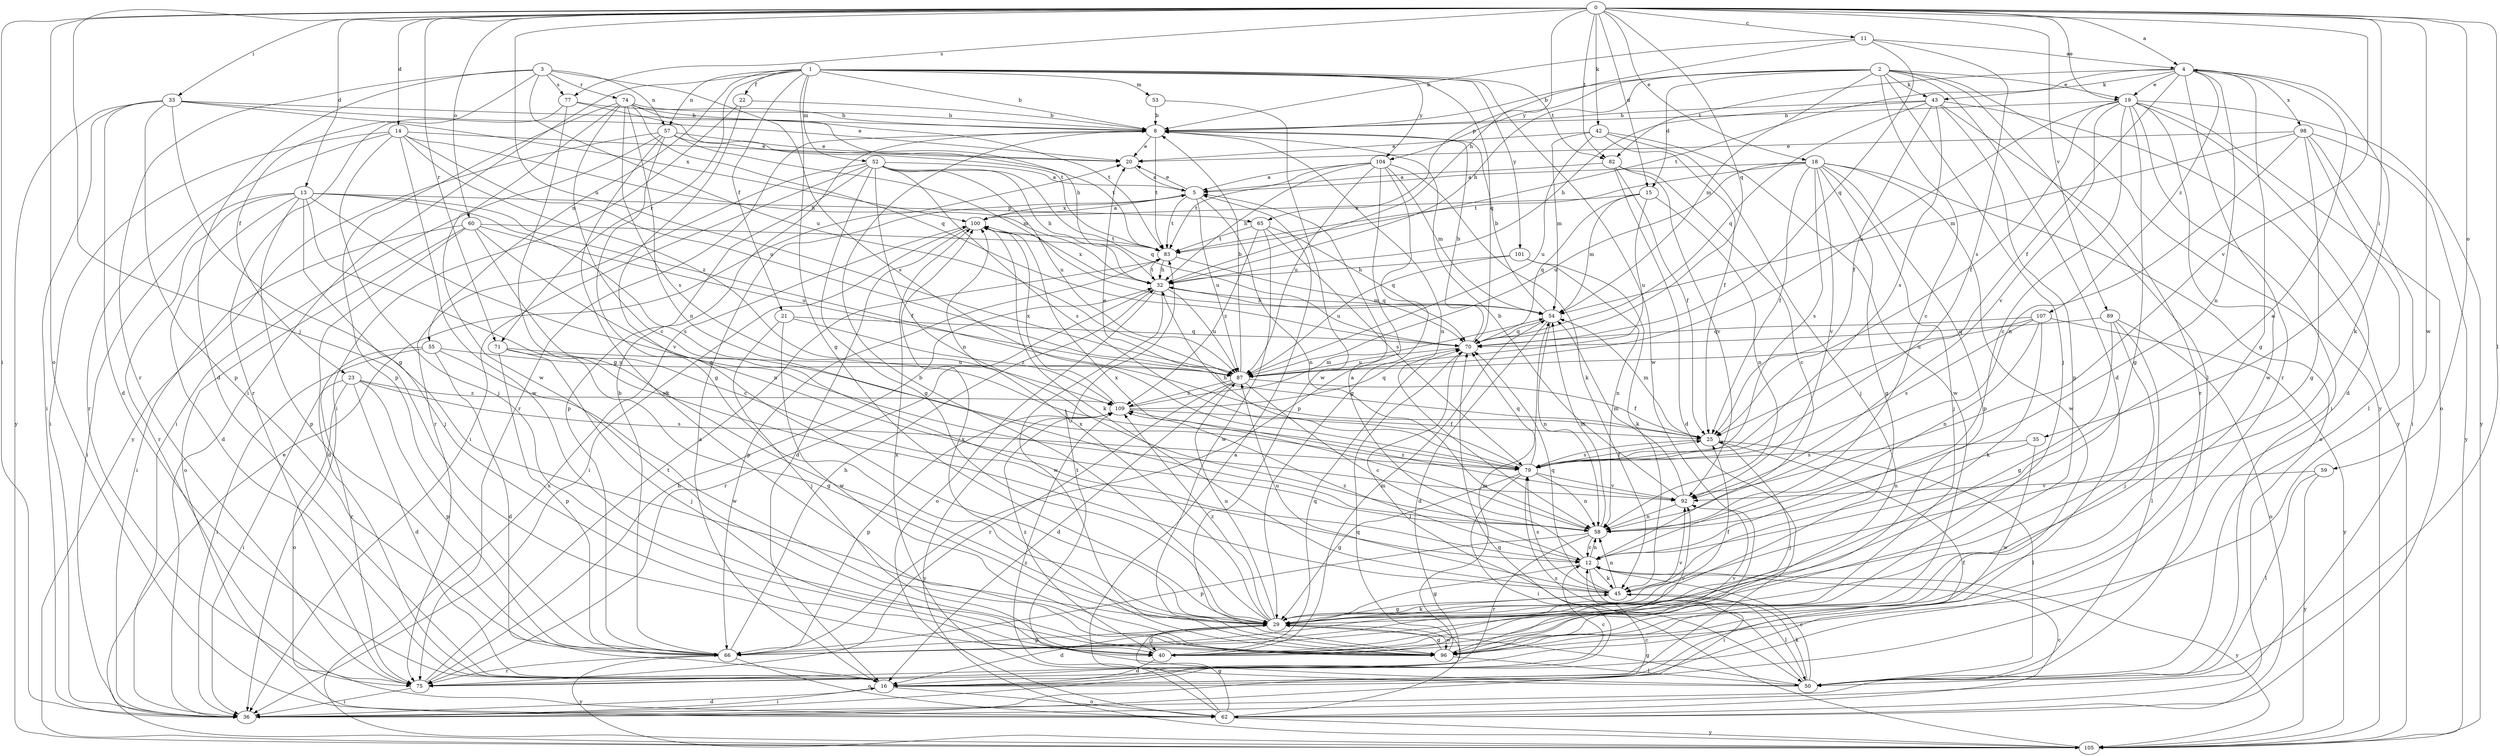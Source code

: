 strict digraph  {
0;
1;
2;
3;
4;
5;
8;
11;
12;
13;
14;
15;
16;
18;
19;
20;
21;
22;
23;
25;
29;
32;
33;
35;
36;
40;
42;
43;
45;
50;
52;
53;
54;
55;
57;
58;
59;
60;
62;
65;
66;
70;
71;
74;
75;
77;
79;
82;
83;
87;
89;
92;
96;
98;
100;
101;
104;
105;
107;
109;
0 -> 4  [label=a];
0 -> 11  [label=c];
0 -> 13  [label=d];
0 -> 14  [label=d];
0 -> 15  [label=d];
0 -> 18  [label=e];
0 -> 19  [label=e];
0 -> 32  [label=h];
0 -> 33  [label=i];
0 -> 35  [label=i];
0 -> 36  [label=i];
0 -> 40  [label=j];
0 -> 42  [label=k];
0 -> 50  [label=l];
0 -> 59  [label=o];
0 -> 60  [label=o];
0 -> 62  [label=o];
0 -> 70  [label=q];
0 -> 71  [label=r];
0 -> 77  [label=s];
0 -> 82  [label=t];
0 -> 87  [label=u];
0 -> 89  [label=v];
0 -> 92  [label=v];
0 -> 96  [label=w];
1 -> 8  [label=b];
1 -> 21  [label=f];
1 -> 22  [label=f];
1 -> 29  [label=g];
1 -> 36  [label=i];
1 -> 52  [label=m];
1 -> 53  [label=m];
1 -> 55  [label=n];
1 -> 57  [label=n];
1 -> 70  [label=q];
1 -> 71  [label=r];
1 -> 82  [label=t];
1 -> 96  [label=w];
1 -> 101  [label=y];
1 -> 104  [label=y];
2 -> 8  [label=b];
2 -> 12  [label=c];
2 -> 15  [label=d];
2 -> 16  [label=d];
2 -> 19  [label=e];
2 -> 32  [label=h];
2 -> 40  [label=j];
2 -> 43  [label=k];
2 -> 50  [label=l];
2 -> 54  [label=m];
2 -> 104  [label=y];
2 -> 105  [label=y];
3 -> 16  [label=d];
3 -> 23  [label=f];
3 -> 57  [label=n];
3 -> 74  [label=r];
3 -> 75  [label=r];
3 -> 77  [label=s];
3 -> 79  [label=s];
3 -> 87  [label=u];
4 -> 19  [label=e];
4 -> 25  [label=f];
4 -> 29  [label=g];
4 -> 43  [label=k];
4 -> 45  [label=k];
4 -> 58  [label=n];
4 -> 75  [label=r];
4 -> 82  [label=t];
4 -> 83  [label=t];
4 -> 98  [label=x];
4 -> 107  [label=z];
5 -> 20  [label=e];
5 -> 58  [label=n];
5 -> 83  [label=t];
5 -> 87  [label=u];
5 -> 100  [label=x];
8 -> 20  [label=e];
8 -> 58  [label=n];
8 -> 75  [label=r];
8 -> 83  [label=t];
11 -> 4  [label=a];
11 -> 8  [label=b];
11 -> 65  [label=p];
11 -> 70  [label=q];
11 -> 79  [label=s];
12 -> 4  [label=a];
12 -> 5  [label=a];
12 -> 29  [label=g];
12 -> 36  [label=i];
12 -> 45  [label=k];
12 -> 58  [label=n];
12 -> 105  [label=y];
12 -> 109  [label=z];
13 -> 16  [label=d];
13 -> 25  [label=f];
13 -> 36  [label=i];
13 -> 40  [label=j];
13 -> 45  [label=k];
13 -> 65  [label=p];
13 -> 66  [label=p];
13 -> 75  [label=r];
13 -> 79  [label=s];
13 -> 92  [label=v];
14 -> 20  [label=e];
14 -> 32  [label=h];
14 -> 36  [label=i];
14 -> 40  [label=j];
14 -> 75  [label=r];
14 -> 87  [label=u];
14 -> 96  [label=w];
14 -> 109  [label=z];
15 -> 54  [label=m];
15 -> 58  [label=n];
15 -> 70  [label=q];
15 -> 87  [label=u];
15 -> 100  [label=x];
16 -> 5  [label=a];
16 -> 12  [label=c];
16 -> 25  [label=f];
16 -> 36  [label=i];
16 -> 62  [label=o];
18 -> 5  [label=a];
18 -> 25  [label=f];
18 -> 29  [label=g];
18 -> 40  [label=j];
18 -> 62  [label=o];
18 -> 66  [label=p];
18 -> 79  [label=s];
18 -> 83  [label=t];
18 -> 87  [label=u];
18 -> 92  [label=v];
18 -> 96  [label=w];
19 -> 8  [label=b];
19 -> 12  [label=c];
19 -> 16  [label=d];
19 -> 25  [label=f];
19 -> 29  [label=g];
19 -> 36  [label=i];
19 -> 62  [label=o];
19 -> 87  [label=u];
19 -> 92  [label=v];
19 -> 96  [label=w];
19 -> 105  [label=y];
20 -> 5  [label=a];
21 -> 40  [label=j];
21 -> 70  [label=q];
21 -> 96  [label=w];
21 -> 109  [label=z];
22 -> 8  [label=b];
22 -> 29  [label=g];
22 -> 36  [label=i];
23 -> 16  [label=d];
23 -> 36  [label=i];
23 -> 62  [label=o];
23 -> 66  [label=p];
23 -> 79  [label=s];
23 -> 109  [label=z];
25 -> 20  [label=e];
25 -> 40  [label=j];
25 -> 50  [label=l];
25 -> 54  [label=m];
25 -> 79  [label=s];
29 -> 8  [label=b];
29 -> 16  [label=d];
29 -> 25  [label=f];
29 -> 40  [label=j];
29 -> 45  [label=k];
29 -> 66  [label=p];
29 -> 87  [label=u];
29 -> 92  [label=v];
29 -> 96  [label=w];
29 -> 100  [label=x];
29 -> 109  [label=z];
32 -> 54  [label=m];
32 -> 62  [label=o];
32 -> 75  [label=r];
32 -> 83  [label=t];
32 -> 87  [label=u];
32 -> 96  [label=w];
32 -> 100  [label=x];
33 -> 8  [label=b];
33 -> 16  [label=d];
33 -> 20  [label=e];
33 -> 29  [label=g];
33 -> 36  [label=i];
33 -> 66  [label=p];
33 -> 100  [label=x];
33 -> 105  [label=y];
35 -> 58  [label=n];
35 -> 79  [label=s];
35 -> 96  [label=w];
36 -> 12  [label=c];
36 -> 16  [label=d];
40 -> 16  [label=d];
40 -> 54  [label=m];
40 -> 70  [label=q];
40 -> 109  [label=z];
42 -> 20  [label=e];
42 -> 25  [label=f];
42 -> 40  [label=j];
42 -> 54  [label=m];
42 -> 87  [label=u];
42 -> 96  [label=w];
43 -> 8  [label=b];
43 -> 25  [label=f];
43 -> 32  [label=h];
43 -> 66  [label=p];
43 -> 70  [label=q];
43 -> 75  [label=r];
43 -> 79  [label=s];
43 -> 105  [label=y];
45 -> 29  [label=g];
45 -> 50  [label=l];
45 -> 58  [label=n];
45 -> 70  [label=q];
45 -> 79  [label=s];
45 -> 87  [label=u];
50 -> 12  [label=c];
50 -> 29  [label=g];
50 -> 45  [label=k];
50 -> 79  [label=s];
50 -> 83  [label=t];
50 -> 100  [label=x];
52 -> 5  [label=a];
52 -> 29  [label=g];
52 -> 32  [label=h];
52 -> 36  [label=i];
52 -> 58  [label=n];
52 -> 66  [label=p];
52 -> 70  [label=q];
52 -> 75  [label=r];
52 -> 79  [label=s];
52 -> 87  [label=u];
53 -> 8  [label=b];
53 -> 96  [label=w];
54 -> 8  [label=b];
54 -> 16  [label=d];
54 -> 32  [label=h];
54 -> 58  [label=n];
54 -> 70  [label=q];
55 -> 16  [label=d];
55 -> 36  [label=i];
55 -> 75  [label=r];
55 -> 87  [label=u];
55 -> 96  [label=w];
57 -> 20  [label=e];
57 -> 29  [label=g];
57 -> 36  [label=i];
57 -> 54  [label=m];
57 -> 83  [label=t];
57 -> 96  [label=w];
57 -> 105  [label=y];
58 -> 12  [label=c];
58 -> 54  [label=m];
58 -> 66  [label=p];
58 -> 75  [label=r];
58 -> 100  [label=x];
59 -> 50  [label=l];
59 -> 92  [label=v];
59 -> 105  [label=y];
60 -> 12  [label=c];
60 -> 16  [label=d];
60 -> 36  [label=i];
60 -> 58  [label=n];
60 -> 62  [label=o];
60 -> 83  [label=t];
60 -> 87  [label=u];
62 -> 5  [label=a];
62 -> 12  [label=c];
62 -> 29  [label=g];
62 -> 70  [label=q];
62 -> 105  [label=y];
62 -> 109  [label=z];
65 -> 70  [label=q];
65 -> 79  [label=s];
65 -> 83  [label=t];
65 -> 96  [label=w];
65 -> 109  [label=z];
66 -> 8  [label=b];
66 -> 32  [label=h];
66 -> 62  [label=o];
66 -> 75  [label=r];
66 -> 92  [label=v];
66 -> 105  [label=y];
70 -> 8  [label=b];
70 -> 50  [label=l];
70 -> 87  [label=u];
71 -> 29  [label=g];
71 -> 40  [label=j];
71 -> 66  [label=p];
71 -> 87  [label=u];
74 -> 8  [label=b];
74 -> 12  [label=c];
74 -> 32  [label=h];
74 -> 58  [label=n];
74 -> 66  [label=p];
74 -> 70  [label=q];
74 -> 79  [label=s];
74 -> 83  [label=t];
74 -> 96  [label=w];
75 -> 32  [label=h];
75 -> 36  [label=i];
75 -> 83  [label=t];
77 -> 8  [label=b];
77 -> 29  [label=g];
77 -> 75  [label=r];
77 -> 83  [label=t];
79 -> 25  [label=f];
79 -> 29  [label=g];
79 -> 32  [label=h];
79 -> 36  [label=i];
79 -> 58  [label=n];
79 -> 70  [label=q];
79 -> 92  [label=v];
82 -> 5  [label=a];
82 -> 12  [label=c];
82 -> 16  [label=d];
82 -> 25  [label=f];
82 -> 92  [label=v];
83 -> 32  [label=h];
83 -> 66  [label=p];
83 -> 70  [label=q];
87 -> 8  [label=b];
87 -> 12  [label=c];
87 -> 16  [label=d];
87 -> 25  [label=f];
87 -> 75  [label=r];
87 -> 109  [label=z];
89 -> 29  [label=g];
89 -> 40  [label=j];
89 -> 50  [label=l];
89 -> 62  [label=o];
89 -> 70  [label=q];
92 -> 8  [label=b];
92 -> 54  [label=m];
92 -> 58  [label=n];
92 -> 109  [label=z];
96 -> 29  [label=g];
96 -> 50  [label=l];
96 -> 54  [label=m];
96 -> 92  [label=v];
96 -> 100  [label=x];
98 -> 20  [label=e];
98 -> 29  [label=g];
98 -> 36  [label=i];
98 -> 50  [label=l];
98 -> 54  [label=m];
98 -> 58  [label=n];
98 -> 105  [label=y];
100 -> 5  [label=a];
100 -> 16  [label=d];
100 -> 36  [label=i];
100 -> 45  [label=k];
100 -> 83  [label=t];
101 -> 32  [label=h];
101 -> 45  [label=k];
101 -> 58  [label=n];
101 -> 87  [label=u];
104 -> 5  [label=a];
104 -> 29  [label=g];
104 -> 32  [label=h];
104 -> 45  [label=k];
104 -> 54  [label=m];
104 -> 66  [label=p];
104 -> 83  [label=t];
104 -> 87  [label=u];
105 -> 20  [label=e];
105 -> 70  [label=q];
105 -> 100  [label=x];
107 -> 45  [label=k];
107 -> 58  [label=n];
107 -> 70  [label=q];
107 -> 79  [label=s];
107 -> 87  [label=u];
107 -> 105  [label=y];
109 -> 25  [label=f];
109 -> 54  [label=m];
109 -> 66  [label=p];
109 -> 70  [label=q];
109 -> 100  [label=x];
109 -> 105  [label=y];
}
